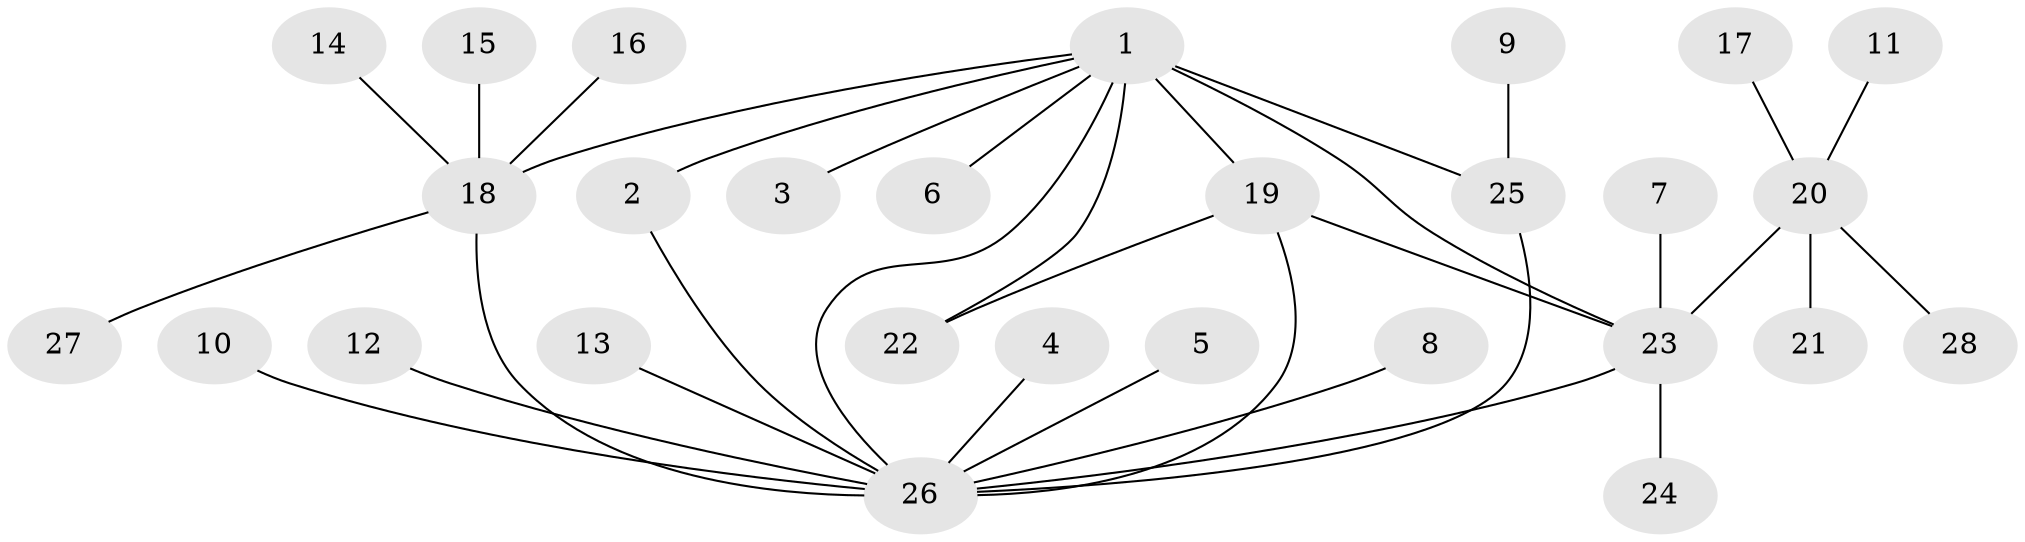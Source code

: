 // original degree distribution, {6: 0.038461538461538464, 2: 0.2692307692307692, 5: 0.11538461538461539, 4: 0.019230769230769232, 14: 0.019230769230769232, 1: 0.5, 3: 0.038461538461538464}
// Generated by graph-tools (version 1.1) at 2025/26/03/09/25 03:26:36]
// undirected, 28 vertices, 34 edges
graph export_dot {
graph [start="1"]
  node [color=gray90,style=filled];
  1;
  2;
  3;
  4;
  5;
  6;
  7;
  8;
  9;
  10;
  11;
  12;
  13;
  14;
  15;
  16;
  17;
  18;
  19;
  20;
  21;
  22;
  23;
  24;
  25;
  26;
  27;
  28;
  1 -- 2 [weight=1.0];
  1 -- 3 [weight=1.0];
  1 -- 6 [weight=1.0];
  1 -- 18 [weight=1.0];
  1 -- 19 [weight=1.0];
  1 -- 22 [weight=1.0];
  1 -- 23 [weight=3.0];
  1 -- 25 [weight=1.0];
  1 -- 26 [weight=1.0];
  2 -- 26 [weight=1.0];
  4 -- 26 [weight=1.0];
  5 -- 26 [weight=1.0];
  7 -- 23 [weight=1.0];
  8 -- 26 [weight=1.0];
  9 -- 25 [weight=1.0];
  10 -- 26 [weight=1.0];
  11 -- 20 [weight=1.0];
  12 -- 26 [weight=1.0];
  13 -- 26 [weight=1.0];
  14 -- 18 [weight=1.0];
  15 -- 18 [weight=1.0];
  16 -- 18 [weight=1.0];
  17 -- 20 [weight=1.0];
  18 -- 26 [weight=1.0];
  18 -- 27 [weight=1.0];
  19 -- 22 [weight=1.0];
  19 -- 23 [weight=1.0];
  19 -- 26 [weight=1.0];
  20 -- 21 [weight=1.0];
  20 -- 23 [weight=1.0];
  20 -- 28 [weight=1.0];
  23 -- 24 [weight=1.0];
  23 -- 26 [weight=1.0];
  25 -- 26 [weight=1.0];
}

